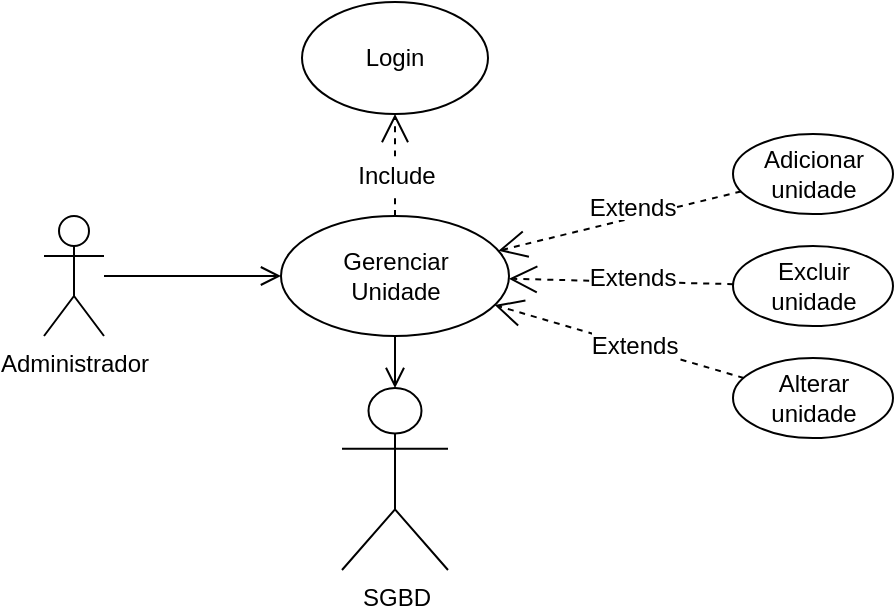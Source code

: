 <mxfile version="26.2.2">
  <diagram name="Page-1" id="XKuFGBFuqH11n4ffUUHy">
    <mxGraphModel dx="1497" dy="1022" grid="0" gridSize="10" guides="1" tooltips="1" connect="1" arrows="1" fold="1" page="1" pageScale="1" pageWidth="1169" pageHeight="827" math="0" shadow="0">
      <root>
        <mxCell id="0" />
        <mxCell id="1" parent="0" />
        <mxCell id="M98I_Dfe5uiVffybFT3l-4" value="Administrador" style="shape=umlActor;verticalLabelPosition=bottom;verticalAlign=top;html=1;" parent="1" vertex="1">
          <mxGeometry x="-732" y="-448" width="30" height="60" as="geometry" />
        </mxCell>
        <mxCell id="M98I_Dfe5uiVffybFT3l-5" value="&lt;div&gt;SGBD&lt;/div&gt;" style="shape=umlActor;verticalLabelPosition=bottom;verticalAlign=top;html=1;" parent="1" vertex="1">
          <mxGeometry x="-583" y="-362" width="53" height="91" as="geometry" />
        </mxCell>
        <mxCell id="M98I_Dfe5uiVffybFT3l-7" value="Login" style="ellipse;whiteSpace=wrap;html=1;" parent="1" vertex="1">
          <mxGeometry x="-603" y="-555" width="93" height="56" as="geometry" />
        </mxCell>
        <mxCell id="M98I_Dfe5uiVffybFT3l-11" value="&lt;div&gt;Gerenciar&lt;br&gt;&lt;/div&gt;&lt;div&gt;Unidade&lt;/div&gt;" style="ellipse;whiteSpace=wrap;html=1;" parent="1" vertex="1">
          <mxGeometry x="-613.5" y="-448" width="114" height="60" as="geometry" />
        </mxCell>
        <mxCell id="M98I_Dfe5uiVffybFT3l-16" value="Include" style="endArrow=open;endSize=12;dashed=1;html=1;rounded=0;fontSize=12;curved=1;" parent="1" source="M98I_Dfe5uiVffybFT3l-11" target="M98I_Dfe5uiVffybFT3l-7" edge="1">
          <mxGeometry x="-0.216" width="160" relative="1" as="geometry">
            <mxPoint x="-714" y="-508" as="sourcePoint" />
            <mxPoint x="-794.5" y="-417" as="targetPoint" />
            <mxPoint as="offset" />
          </mxGeometry>
        </mxCell>
        <mxCell id="M98I_Dfe5uiVffybFT3l-32" value="Adicionar&lt;div&gt;unidade&lt;/div&gt;" style="ellipse;whiteSpace=wrap;html=1;rotation=0;" parent="1" vertex="1">
          <mxGeometry x="-387.5" y="-489" width="80" height="40" as="geometry" />
        </mxCell>
        <mxCell id="M98I_Dfe5uiVffybFT3l-33" value="&lt;div style=&quot;line-height: 100%;&quot;&gt;Extends&lt;/div&gt;" style="endArrow=open;endSize=12;dashed=1;html=1;rounded=0;fontSize=12;curved=1;" parent="1" source="M98I_Dfe5uiVffybFT3l-32" target="M98I_Dfe5uiVffybFT3l-11" edge="1">
          <mxGeometry x="-0.122" y="-6" width="160" relative="1" as="geometry">
            <mxPoint x="-370" y="-373" as="sourcePoint" />
            <mxPoint x="-427" y="-397" as="targetPoint" />
            <mxPoint as="offset" />
          </mxGeometry>
        </mxCell>
        <mxCell id="M98I_Dfe5uiVffybFT3l-34" value="Extends" style="endArrow=open;endSize=12;dashed=1;html=1;rounded=0;fontSize=12;curved=1;" parent="1" source="M98I_Dfe5uiVffybFT3l-37" target="M98I_Dfe5uiVffybFT3l-11" edge="1">
          <mxGeometry x="-0.118" width="160" relative="1" as="geometry">
            <mxPoint x="-314" y="-379" as="sourcePoint" />
            <mxPoint x="-421" y="-385" as="targetPoint" />
            <mxPoint as="offset" />
          </mxGeometry>
        </mxCell>
        <mxCell id="M98I_Dfe5uiVffybFT3l-35" value="Excluir&lt;div&gt;unidade&lt;/div&gt;" style="ellipse;whiteSpace=wrap;html=1;rotation=0;" parent="1" vertex="1">
          <mxGeometry x="-387.5" y="-433" width="80" height="40" as="geometry" />
        </mxCell>
        <mxCell id="M98I_Dfe5uiVffybFT3l-36" value="Extends" style="endArrow=open;endSize=12;dashed=1;html=1;rounded=0;fontSize=12;curved=1;" parent="1" source="M98I_Dfe5uiVffybFT3l-35" target="M98I_Dfe5uiVffybFT3l-11" edge="1">
          <mxGeometry x="-0.097" y="-2" width="160" relative="1" as="geometry">
            <mxPoint x="-268" y="-262.5" as="sourcePoint" />
            <mxPoint x="-433" y="-374" as="targetPoint" />
            <mxPoint as="offset" />
          </mxGeometry>
        </mxCell>
        <mxCell id="M98I_Dfe5uiVffybFT3l-37" value="Alterar&lt;div&gt;unidade&lt;/div&gt;" style="ellipse;whiteSpace=wrap;html=1;rotation=0;" parent="1" vertex="1">
          <mxGeometry x="-387.5" y="-377" width="80" height="40" as="geometry" />
        </mxCell>
        <mxCell id="M98I_Dfe5uiVffybFT3l-73" value="" style="endArrow=open;html=1;rounded=0;fontSize=12;startSize=8;endSize=8;endFill=0;" parent="1" source="M98I_Dfe5uiVffybFT3l-11" target="M98I_Dfe5uiVffybFT3l-5" edge="1">
          <mxGeometry relative="1" as="geometry">
            <mxPoint x="-596" y="-388" as="sourcePoint" />
            <mxPoint x="75" y="-462" as="targetPoint" />
          </mxGeometry>
        </mxCell>
        <mxCell id="M98I_Dfe5uiVffybFT3l-96" value="" style="endArrow=open;html=1;rounded=0;fontSize=12;startSize=8;endSize=8;endFill=0;curved=1;" parent="1" source="M98I_Dfe5uiVffybFT3l-4" target="M98I_Dfe5uiVffybFT3l-11" edge="1">
          <mxGeometry relative="1" as="geometry">
            <mxPoint x="-1091" y="-322" as="sourcePoint" />
            <mxPoint x="-704" y="-199" as="targetPoint" />
          </mxGeometry>
        </mxCell>
      </root>
    </mxGraphModel>
  </diagram>
</mxfile>
